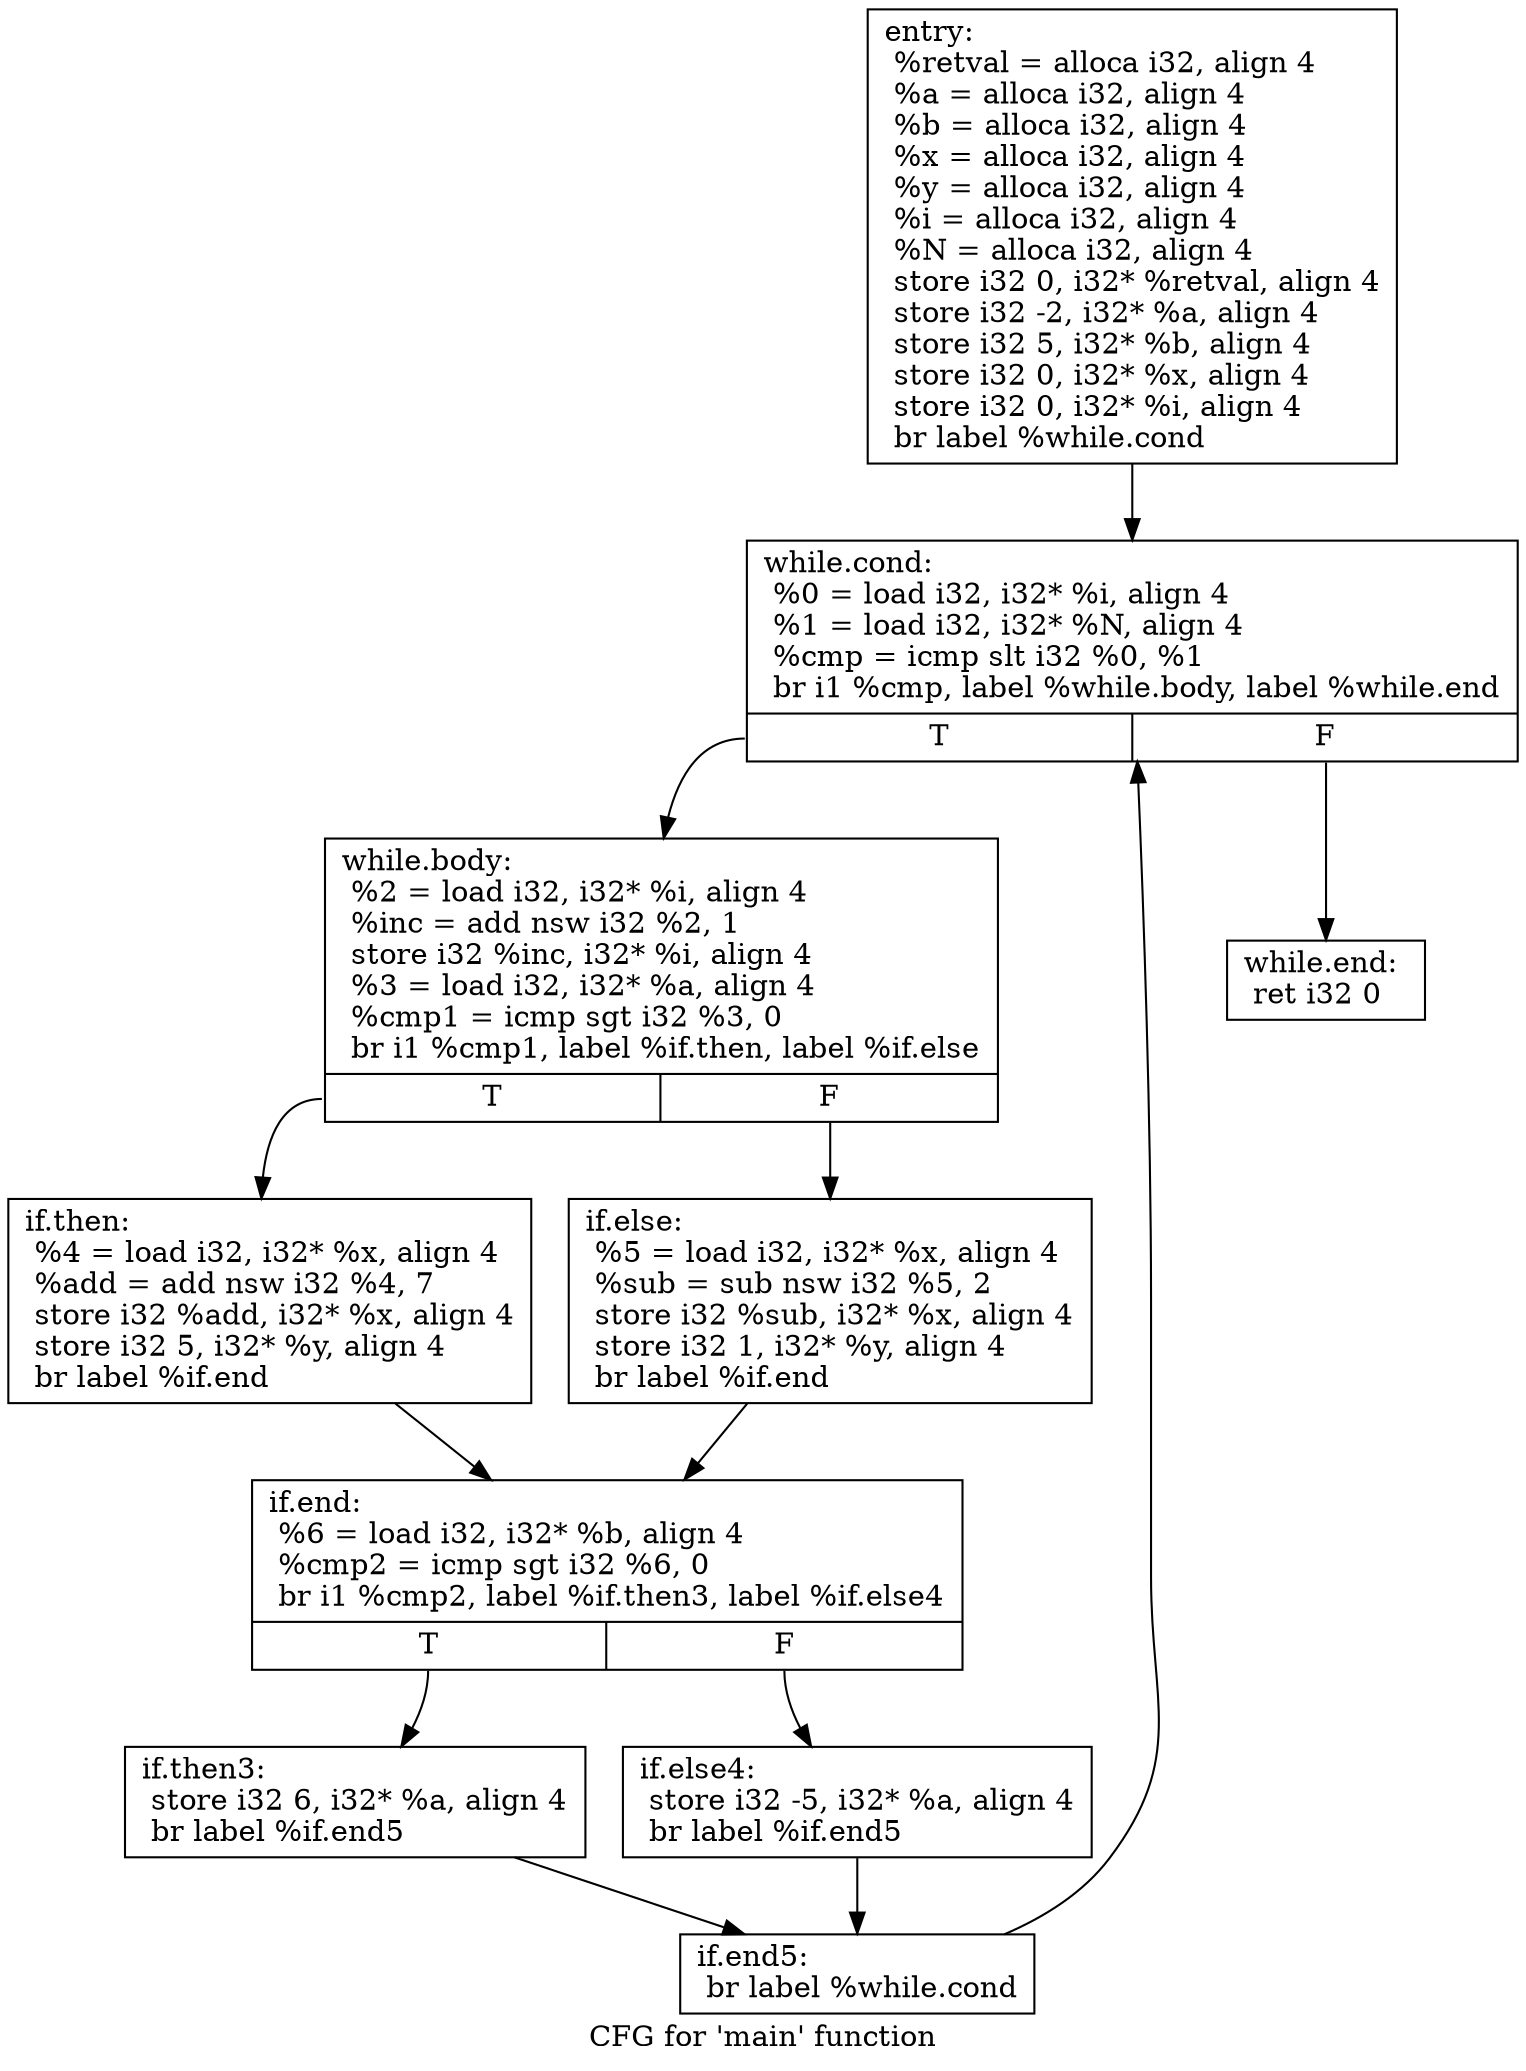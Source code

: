 digraph "CFG for 'main' function" {
	label="CFG for 'main' function";

	Node0x55d3eb445ea0 [shape=record,label="{entry:\l  %retval = alloca i32, align 4\l  %a = alloca i32, align 4\l  %b = alloca i32, align 4\l  %x = alloca i32, align 4\l  %y = alloca i32, align 4\l  %i = alloca i32, align 4\l  %N = alloca i32, align 4\l  store i32 0, i32* %retval, align 4\l  store i32 -2, i32* %a, align 4\l  store i32 5, i32* %b, align 4\l  store i32 0, i32* %x, align 4\l  store i32 0, i32* %i, align 4\l  br label %while.cond\l}"];
	Node0x55d3eb445ea0 -> Node0x55d3eb446ca0;
	Node0x55d3eb446ca0 [shape=record,label="{while.cond:                                       \l  %0 = load i32, i32* %i, align 4\l  %1 = load i32, i32* %N, align 4\l  %cmp = icmp slt i32 %0, %1\l  br i1 %cmp, label %while.body, label %while.end\l|{<s0>T|<s1>F}}"];
	Node0x55d3eb446ca0:s0 -> Node0x55d3eb446ef0;
	Node0x55d3eb446ca0:s1 -> Node0x55d3eb446fd0;
	Node0x55d3eb446ef0 [shape=record,label="{while.body:                                       \l  %2 = load i32, i32* %i, align 4\l  %inc = add nsw i32 %2, 1\l  store i32 %inc, i32* %i, align 4\l  %3 = load i32, i32* %a, align 4\l  %cmp1 = icmp sgt i32 %3, 0\l  br i1 %cmp1, label %if.then, label %if.else\l|{<s0>T|<s1>F}}"];
	Node0x55d3eb446ef0:s0 -> Node0x55d3eb447460;
	Node0x55d3eb446ef0:s1 -> Node0x55d3eb447530;
	Node0x55d3eb447460 [shape=record,label="{if.then:                                          \l  %4 = load i32, i32* %x, align 4\l  %add = add nsw i32 %4, 7\l  store i32 %add, i32* %x, align 4\l  store i32 5, i32* %y, align 4\l  br label %if.end\l}"];
	Node0x55d3eb447460 -> Node0x55d3eb4477e0;
	Node0x55d3eb447530 [shape=record,label="{if.else:                                          \l  %5 = load i32, i32* %x, align 4\l  %sub = sub nsw i32 %5, 2\l  store i32 %sub, i32* %x, align 4\l  store i32 1, i32* %y, align 4\l  br label %if.end\l}"];
	Node0x55d3eb447530 -> Node0x55d3eb4477e0;
	Node0x55d3eb4477e0 [shape=record,label="{if.end:                                           \l  %6 = load i32, i32* %b, align 4\l  %cmp2 = icmp sgt i32 %6, 0\l  br i1 %cmp2, label %if.then3, label %if.else4\l|{<s0>T|<s1>F}}"];
	Node0x55d3eb4477e0:s0 -> Node0x55d3eb447bc0;
	Node0x55d3eb4477e0:s1 -> Node0x55d3eb447ca0;
	Node0x55d3eb447bc0 [shape=record,label="{if.then3:                                         \l  store i32 6, i32* %a, align 4\l  br label %if.end5\l}"];
	Node0x55d3eb447bc0 -> Node0x55d3eb447e30;
	Node0x55d3eb447ca0 [shape=record,label="{if.else4:                                         \l  store i32 -5, i32* %a, align 4\l  br label %if.end5\l}"];
	Node0x55d3eb447ca0 -> Node0x55d3eb447e30;
	Node0x55d3eb447e30 [shape=record,label="{if.end5:                                          \l  br label %while.cond\l}"];
	Node0x55d3eb447e30 -> Node0x55d3eb446ca0;
	Node0x55d3eb446fd0 [shape=record,label="{while.end:                                        \l  ret i32 0\l}"];
}
